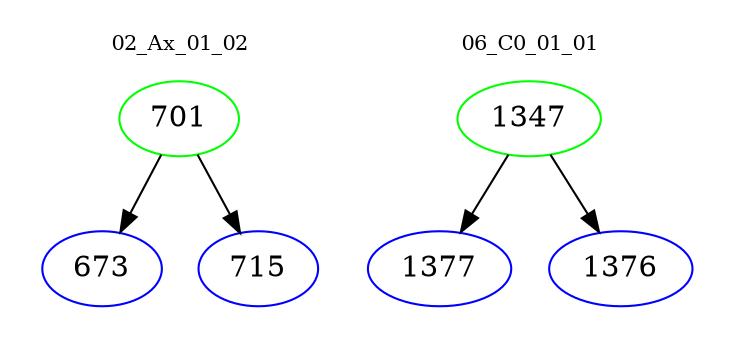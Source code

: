 digraph{
subgraph cluster_0 {
color = white
label = "02_Ax_01_02";
fontsize=10;
T0_701 [label="701", color="green"]
T0_701 -> T0_673 [color="black"]
T0_673 [label="673", color="blue"]
T0_701 -> T0_715 [color="black"]
T0_715 [label="715", color="blue"]
}
subgraph cluster_1 {
color = white
label = "06_C0_01_01";
fontsize=10;
T1_1347 [label="1347", color="green"]
T1_1347 -> T1_1377 [color="black"]
T1_1377 [label="1377", color="blue"]
T1_1347 -> T1_1376 [color="black"]
T1_1376 [label="1376", color="blue"]
}
}
